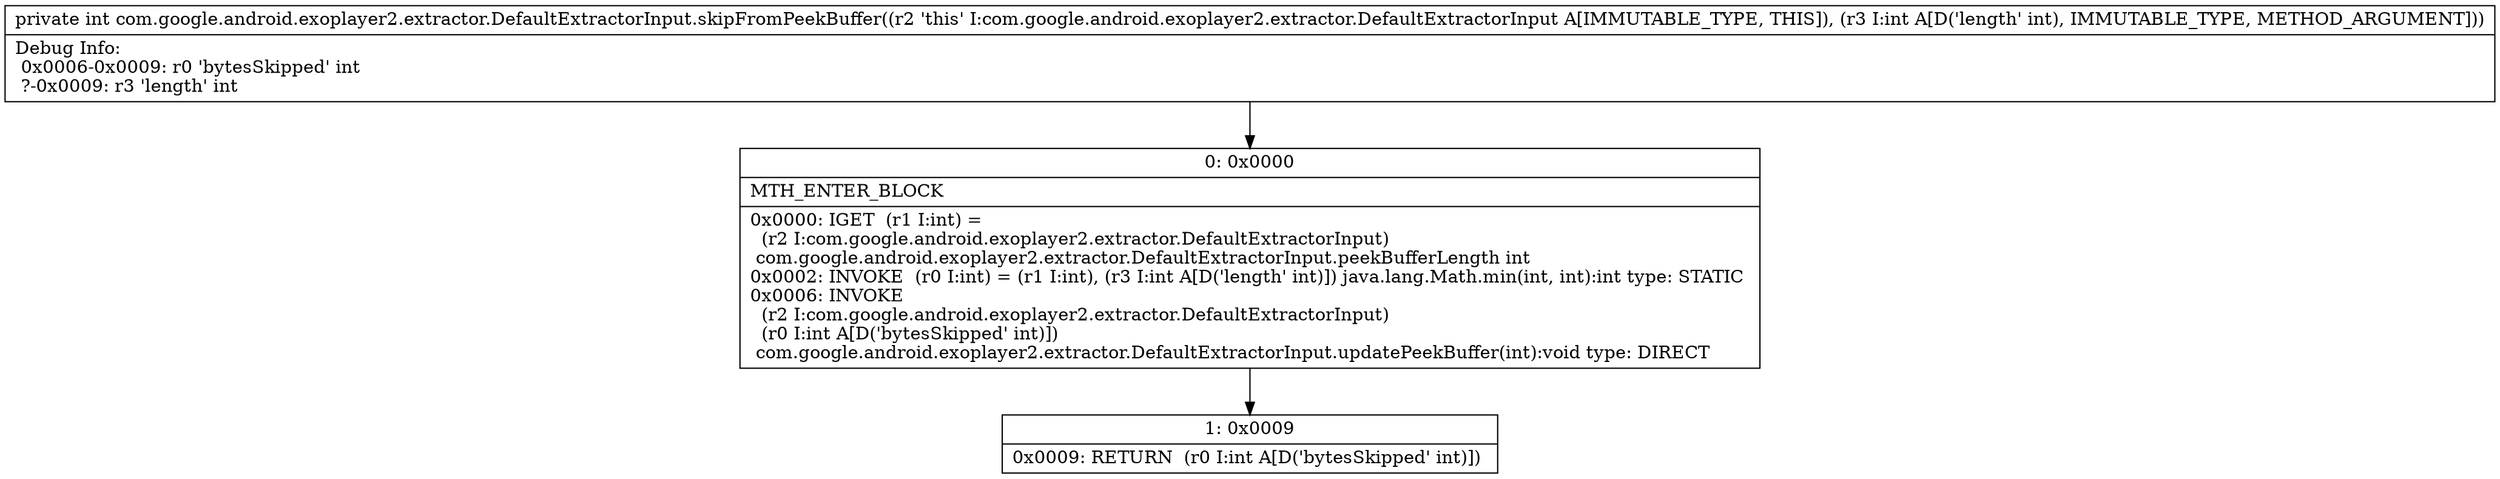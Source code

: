 digraph "CFG forcom.google.android.exoplayer2.extractor.DefaultExtractorInput.skipFromPeekBuffer(I)I" {
Node_0 [shape=record,label="{0\:\ 0x0000|MTH_ENTER_BLOCK\l|0x0000: IGET  (r1 I:int) = \l  (r2 I:com.google.android.exoplayer2.extractor.DefaultExtractorInput)\l com.google.android.exoplayer2.extractor.DefaultExtractorInput.peekBufferLength int \l0x0002: INVOKE  (r0 I:int) = (r1 I:int), (r3 I:int A[D('length' int)]) java.lang.Math.min(int, int):int type: STATIC \l0x0006: INVOKE  \l  (r2 I:com.google.android.exoplayer2.extractor.DefaultExtractorInput)\l  (r0 I:int A[D('bytesSkipped' int)])\l com.google.android.exoplayer2.extractor.DefaultExtractorInput.updatePeekBuffer(int):void type: DIRECT \l}"];
Node_1 [shape=record,label="{1\:\ 0x0009|0x0009: RETURN  (r0 I:int A[D('bytesSkipped' int)]) \l}"];
MethodNode[shape=record,label="{private int com.google.android.exoplayer2.extractor.DefaultExtractorInput.skipFromPeekBuffer((r2 'this' I:com.google.android.exoplayer2.extractor.DefaultExtractorInput A[IMMUTABLE_TYPE, THIS]), (r3 I:int A[D('length' int), IMMUTABLE_TYPE, METHOD_ARGUMENT]))  | Debug Info:\l  0x0006\-0x0009: r0 'bytesSkipped' int\l  ?\-0x0009: r3 'length' int\l}"];
MethodNode -> Node_0;
Node_0 -> Node_1;
}

